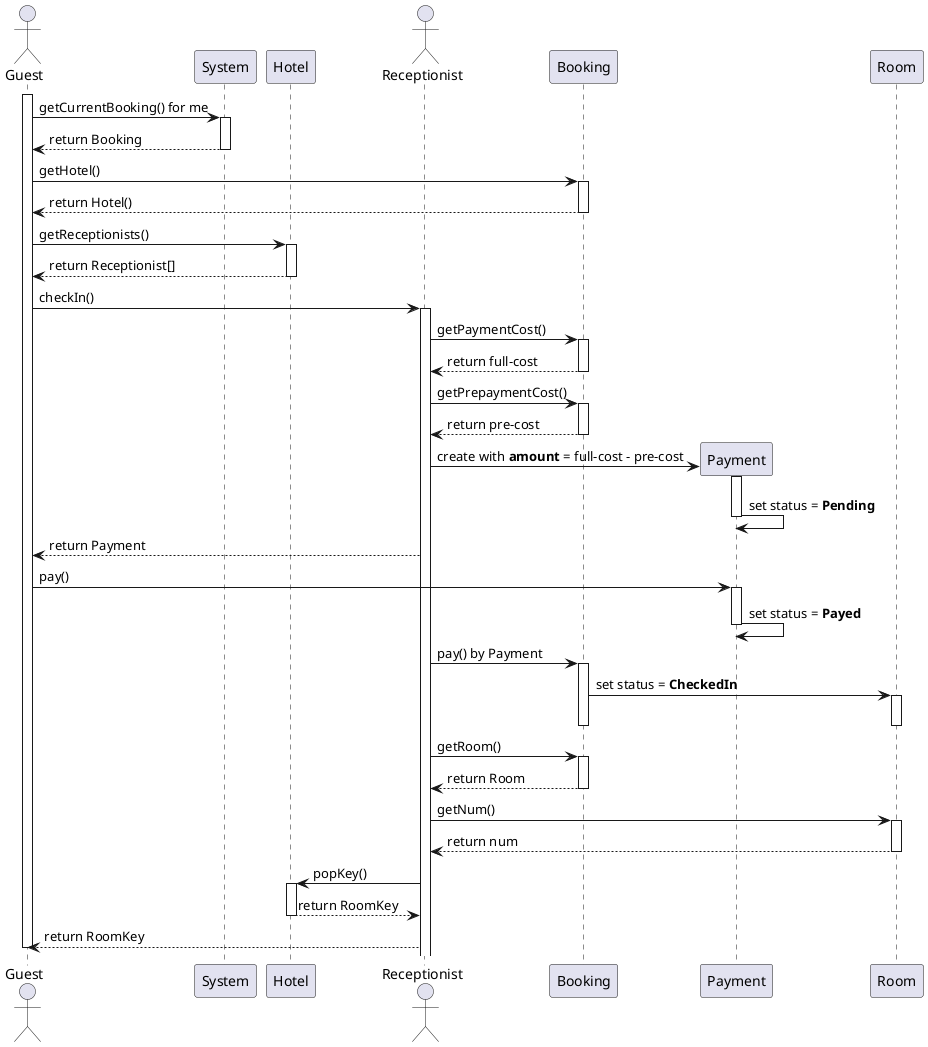 @startuml
actor Guest
participant System
participant Hotel
actor Receptionist
participant Booking
participant Payment
participant Room

Guest++
Guest -> System++: getCurrentBooking() for me
Guest <-- System--: return Booking
Guest -> Booking++: getHotel()
Guest <-- Booking--: return Hotel()
Guest -> Hotel++: getReceptionists()
Guest <-- Hotel--: return Receptionist[]

Guest -> Receptionist++: checkIn()
    Receptionist -> Booking++: getPaymentCost()
    Receptionist <-- Booking--: return full-cost
    Receptionist -> Booking++: getPrepaymentCost()
    Receptionist <-- Booking--: return pre-cost
    Receptionist -> Payment**: create with **amount** = full-cost - pre-cost
    Payment++
    Payment -> Payment--: set status = **Pending**
Guest <-- Receptionist: return Payment

Guest -> Payment++: pay()
    Payment -> Payment--: set status = **Payed**
    Receptionist -> Booking++: pay() by Payment
        Booking -> Room++: set status = **CheckedIn**
        Room--
        Booking--
    Receptionist -> Booking++: getRoom()
    Receptionist <-- Booking--: return Room
    Receptionist -> Room++: getNum()
    Receptionist <-- Room--: return num
    Receptionist -> Hotel++: popKey()
    Receptionist <-- Hotel--: return RoomKey
Guest <-- Receptionist: return RoomKey
Guest--

@enduml

